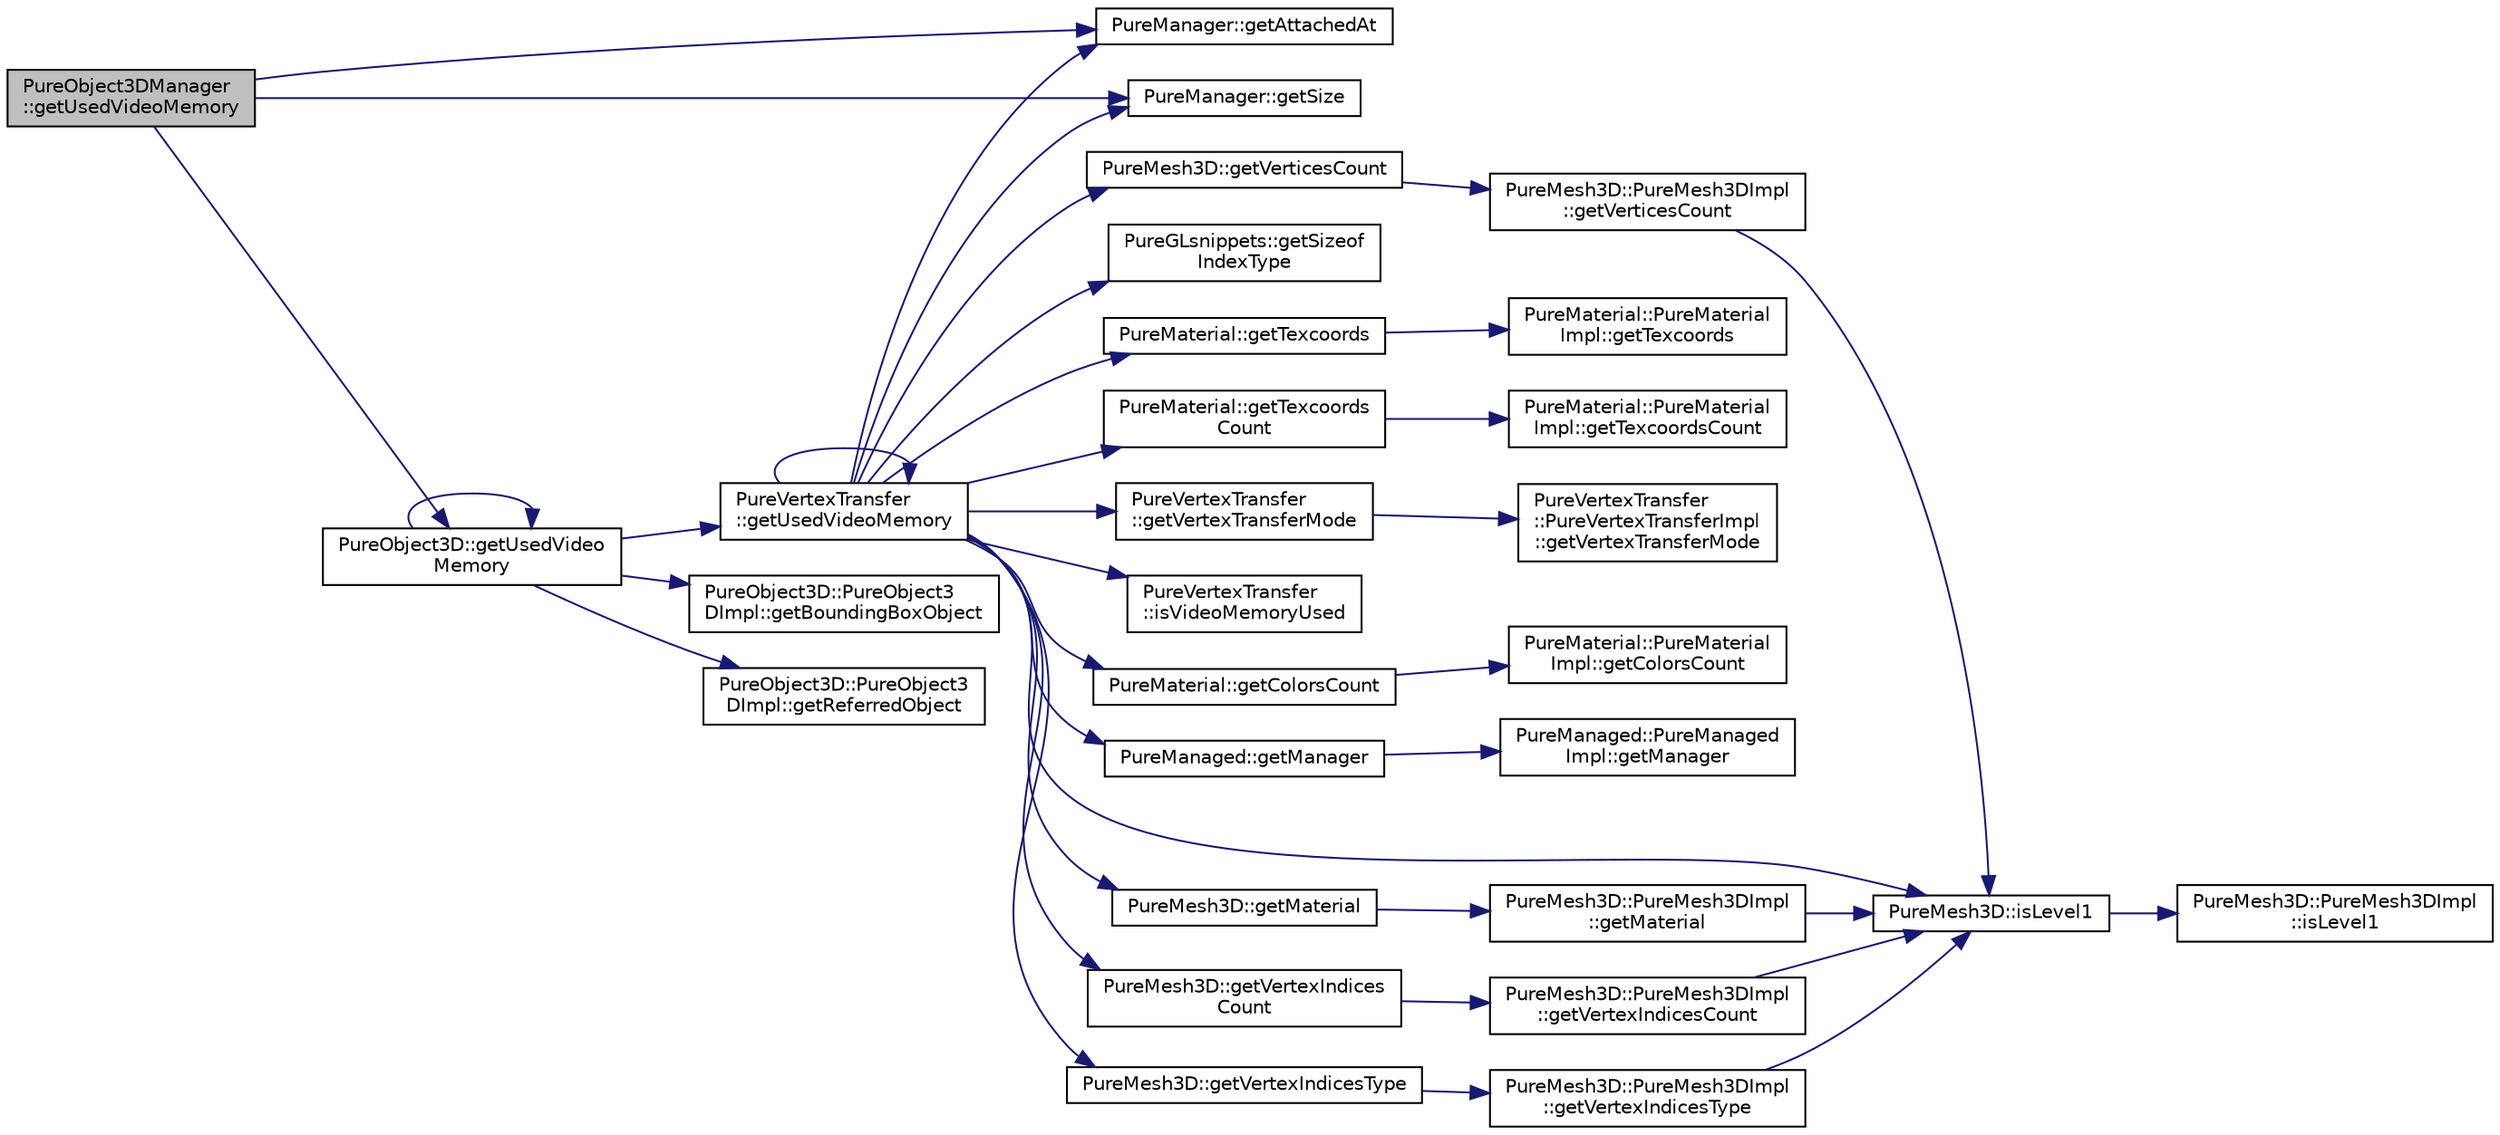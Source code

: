 digraph "PureObject3DManager::getUsedVideoMemory"
{
 // LATEX_PDF_SIZE
  edge [fontname="Helvetica",fontsize="10",labelfontname="Helvetica",labelfontsize="10"];
  node [fontname="Helvetica",fontsize="10",shape=record];
  rankdir="LR";
  Node1 [label="PureObject3DManager\l::getUsedVideoMemory",height=0.2,width=0.4,color="black", fillcolor="grey75", style="filled", fontcolor="black",tooltip="Gets the amount of allocated video memory for all objects owner by this manager."];
  Node1 -> Node2 [color="midnightblue",fontsize="10",style="solid",fontname="Helvetica"];
  Node2 [label="PureManager::getAttachedAt",height=0.2,width=0.4,color="black", fillcolor="white", style="filled",URL="$class_pure_manager.html#a9dc649f2708925167bec9d35c5cd1dac",tooltip="Gets the pointer to the managed at the given index."];
  Node1 -> Node3 [color="midnightblue",fontsize="10",style="solid",fontname="Helvetica"];
  Node3 [label="PureManager::getSize",height=0.2,width=0.4,color="black", fillcolor="white", style="filled",URL="$class_pure_manager.html#ab0e16425f31ab0363649bfacdecec94d",tooltip="Gets the number of allocated slots for managed objects; getSize() >= getCount()."];
  Node1 -> Node4 [color="midnightblue",fontsize="10",style="solid",fontname="Helvetica"];
  Node4 [label="PureObject3D::getUsedVideo\lMemory",height=0.2,width=0.4,color="black", fillcolor="white", style="filled",URL="$class_pure_object3_d.html#a5ade8572603164e7954987b22f764560",tooltip="Gets the amount of allocated video memory."];
  Node4 -> Node5 [color="midnightblue",fontsize="10",style="solid",fontname="Helvetica"];
  Node5 [label="PureObject3D::PureObject3\lDImpl::getBoundingBoxObject",height=0.2,width=0.4,color="black", fillcolor="white", style="filled",URL="$class_pure_object3_d_1_1_pure_object3_d_impl.html#a115f9aeb18e8796570c6ff232e6c59cf",tooltip=" "];
  Node4 -> Node6 [color="midnightblue",fontsize="10",style="solid",fontname="Helvetica"];
  Node6 [label="PureObject3D::PureObject3\lDImpl::getReferredObject",height=0.2,width=0.4,color="black", fillcolor="white", style="filled",URL="$class_pure_object3_d_1_1_pure_object3_d_impl.html#a40d9f6688f4f5c505ca45cb476c36eec",tooltip=" "];
  Node4 -> Node4 [color="midnightblue",fontsize="10",style="solid",fontname="Helvetica"];
  Node4 -> Node7 [color="midnightblue",fontsize="10",style="solid",fontname="Helvetica"];
  Node7 [label="PureVertexTransfer\l::getUsedVideoMemory",height=0.2,width=0.4,color="black", fillcolor="white", style="filled",URL="$class_pure_vertex_transfer.html#aec78156769eec9dd67388fe423d3b7ec",tooltip="Gets the amount of allocated video memory."];
  Node7 -> Node2 [color="midnightblue",fontsize="10",style="solid",fontname="Helvetica"];
  Node7 -> Node8 [color="midnightblue",fontsize="10",style="solid",fontname="Helvetica"];
  Node8 [label="PureMaterial::getColorsCount",height=0.2,width=0.4,color="black", fillcolor="white", style="filled",URL="$class_pure_material.html#a4d4ee8ec3453d5b7504356d8ec843d00",tooltip="Gets the number of colors on the specified level."];
  Node8 -> Node9 [color="midnightblue",fontsize="10",style="solid",fontname="Helvetica"];
  Node9 [label="PureMaterial::PureMaterial\lImpl::getColorsCount",height=0.2,width=0.4,color="black", fillcolor="white", style="filled",URL="$class_pure_material_1_1_pure_material_impl.html#a45f60899cbe5195a48bc5bc76fa67e63",tooltip=" "];
  Node7 -> Node10 [color="midnightblue",fontsize="10",style="solid",fontname="Helvetica"];
  Node10 [label="PureManaged::getManager",height=0.2,width=0.4,color="black", fillcolor="white", style="filled",URL="$class_pure_managed.html#abdbf454069faf3fd78488df29fe285a8",tooltip="Gets the manager of the managed."];
  Node10 -> Node11 [color="midnightblue",fontsize="10",style="solid",fontname="Helvetica"];
  Node11 [label="PureManaged::PureManaged\lImpl::getManager",height=0.2,width=0.4,color="black", fillcolor="white", style="filled",URL="$class_pure_managed_1_1_pure_managed_impl.html#a1af18a911778e18937830e8a6a884679",tooltip="Gets the manager of the managed."];
  Node7 -> Node12 [color="midnightblue",fontsize="10",style="solid",fontname="Helvetica"];
  Node12 [label="PureMesh3D::getMaterial",height=0.2,width=0.4,color="black", fillcolor="white", style="filled",URL="$class_pure_mesh3_d.html#a5a24f2851af802c62d43f211828302ce",tooltip="Gets the material."];
  Node12 -> Node13 [color="midnightblue",fontsize="10",style="solid",fontname="Helvetica"];
  Node13 [label="PureMesh3D::PureMesh3DImpl\l::getMaterial",height=0.2,width=0.4,color="black", fillcolor="white", style="filled",URL="$class_pure_mesh3_d_1_1_pure_mesh3_d_impl.html#aee17b7f49111f4bb38ae444338ae445f",tooltip=" "];
  Node13 -> Node14 [color="midnightblue",fontsize="10",style="solid",fontname="Helvetica"];
  Node14 [label="PureMesh3D::isLevel1",height=0.2,width=0.4,color="black", fillcolor="white", style="filled",URL="$class_pure_mesh3_d.html#a5994d09a83ab409a273eeffff3d6b105",tooltip="Tells if the mesh is a level-1 parent mesh."];
  Node14 -> Node15 [color="midnightblue",fontsize="10",style="solid",fontname="Helvetica"];
  Node15 [label="PureMesh3D::PureMesh3DImpl\l::isLevel1",height=0.2,width=0.4,color="black", fillcolor="white", style="filled",URL="$class_pure_mesh3_d_1_1_pure_mesh3_d_impl.html#affd18ce4e5530fc032f1eb2d5c03c689",tooltip=" "];
  Node7 -> Node3 [color="midnightblue",fontsize="10",style="solid",fontname="Helvetica"];
  Node7 -> Node16 [color="midnightblue",fontsize="10",style="solid",fontname="Helvetica"];
  Node16 [label="PureGLsnippets::getSizeof\lIndexType",height=0.2,width=0.4,color="black", fillcolor="white", style="filled",URL="$class_pure_g_lsnippets.html#a31230932d123f7cd4816e34c2062ead7",tooltip="Returns the size in Bytes of the given OpenGL index type."];
  Node7 -> Node17 [color="midnightblue",fontsize="10",style="solid",fontname="Helvetica"];
  Node17 [label="PureMaterial::getTexcoords",height=0.2,width=0.4,color="black", fillcolor="white", style="filled",URL="$class_pure_material.html#a09301364e08d4136111f69937028d4cc",tooltip="Gets the pointer to texture coordinates on the specified level."];
  Node17 -> Node18 [color="midnightblue",fontsize="10",style="solid",fontname="Helvetica"];
  Node18 [label="PureMaterial::PureMaterial\lImpl::getTexcoords",height=0.2,width=0.4,color="black", fillcolor="white", style="filled",URL="$class_pure_material_1_1_pure_material_impl.html#a958c61c05f731219766190283ef887c2",tooltip=" "];
  Node7 -> Node19 [color="midnightblue",fontsize="10",style="solid",fontname="Helvetica"];
  Node19 [label="PureMaterial::getTexcoords\lCount",height=0.2,width=0.4,color="black", fillcolor="white", style="filled",URL="$class_pure_material.html#a7dea49ee4b91a5a62ea6e6c514ce8351",tooltip="Gets the number of texture coordinates on the specified level."];
  Node19 -> Node20 [color="midnightblue",fontsize="10",style="solid",fontname="Helvetica"];
  Node20 [label="PureMaterial::PureMaterial\lImpl::getTexcoordsCount",height=0.2,width=0.4,color="black", fillcolor="white", style="filled",URL="$class_pure_material_1_1_pure_material_impl.html#ad40d8bfdede9042db146fbf855b26867",tooltip=" "];
  Node7 -> Node7 [color="midnightblue",fontsize="10",style="solid",fontname="Helvetica"];
  Node7 -> Node21 [color="midnightblue",fontsize="10",style="solid",fontname="Helvetica"];
  Node21 [label="PureMesh3D::getVertexIndices\lCount",height=0.2,width=0.4,color="black", fillcolor="white", style="filled",URL="$class_pure_mesh3_d.html#a93642a1526f1150a42da2d968a3950ae",tooltip="Gets the number of total vertex indices."];
  Node21 -> Node22 [color="midnightblue",fontsize="10",style="solid",fontname="Helvetica"];
  Node22 [label="PureMesh3D::PureMesh3DImpl\l::getVertexIndicesCount",height=0.2,width=0.4,color="black", fillcolor="white", style="filled",URL="$class_pure_mesh3_d_1_1_pure_mesh3_d_impl.html#a889e15de6b6c046fbe987b4d3a2d8655",tooltip=" "];
  Node22 -> Node14 [color="midnightblue",fontsize="10",style="solid",fontname="Helvetica"];
  Node7 -> Node23 [color="midnightblue",fontsize="10",style="solid",fontname="Helvetica"];
  Node23 [label="PureMesh3D::getVertexIndicesType",height=0.2,width=0.4,color="black", fillcolor="white", style="filled",URL="$class_pure_mesh3_d.html#a0512bc3059993032c5101125854dc4c1",tooltip="Gets the type of the indices."];
  Node23 -> Node24 [color="midnightblue",fontsize="10",style="solid",fontname="Helvetica"];
  Node24 [label="PureMesh3D::PureMesh3DImpl\l::getVertexIndicesType",height=0.2,width=0.4,color="black", fillcolor="white", style="filled",URL="$class_pure_mesh3_d_1_1_pure_mesh3_d_impl.html#a3d7a7fcf2926ecb86ff1fe31ab61c1da",tooltip=" "];
  Node24 -> Node14 [color="midnightblue",fontsize="10",style="solid",fontname="Helvetica"];
  Node7 -> Node25 [color="midnightblue",fontsize="10",style="solid",fontname="Helvetica"];
  Node25 [label="PureVertexTransfer\l::getVertexTransferMode",height=0.2,width=0.4,color="black", fillcolor="white", style="filled",URL="$class_pure_vertex_transfer.html#ac8d8a6a5d03525627a3a70e3985b5f76",tooltip="Gets vertex transfer mode."];
  Node25 -> Node26 [color="midnightblue",fontsize="10",style="solid",fontname="Helvetica"];
  Node26 [label="PureVertexTransfer\l::PureVertexTransferImpl\l::getVertexTransferMode",height=0.2,width=0.4,color="black", fillcolor="white", style="filled",URL="$class_pure_vertex_transfer_1_1_pure_vertex_transfer_impl.html#a666e2912bce208573b0e0ede5b22e7be",tooltip=" "];
  Node7 -> Node27 [color="midnightblue",fontsize="10",style="solid",fontname="Helvetica"];
  Node27 [label="PureMesh3D::getVerticesCount",height=0.2,width=0.4,color="black", fillcolor="white", style="filled",URL="$class_pure_mesh3_d.html#ae5fc700fc0e53e323551bb0747f3cbb5",tooltip="Gets the number of total vertices."];
  Node27 -> Node28 [color="midnightblue",fontsize="10",style="solid",fontname="Helvetica"];
  Node28 [label="PureMesh3D::PureMesh3DImpl\l::getVerticesCount",height=0.2,width=0.4,color="black", fillcolor="white", style="filled",URL="$class_pure_mesh3_d_1_1_pure_mesh3_d_impl.html#a5e9d6336de9ebb0cf3fbdde156180769",tooltip=" "];
  Node28 -> Node14 [color="midnightblue",fontsize="10",style="solid",fontname="Helvetica"];
  Node7 -> Node14 [color="midnightblue",fontsize="10",style="solid",fontname="Helvetica"];
  Node7 -> Node29 [color="midnightblue",fontsize="10",style="solid",fontname="Helvetica"];
  Node29 [label="PureVertexTransfer\l::isVideoMemoryUsed",height=0.2,width=0.4,color="black", fillcolor="white", style="filled",URL="$class_pure_vertex_transfer.html#a41764057c3febba1dfb0a7cd5a8d67f4",tooltip="Tells whether the given Vertex Transfer Mode uses VRAM."];
}
